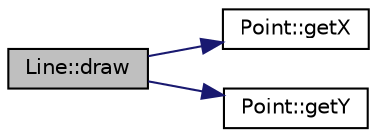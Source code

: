 digraph "Line::draw"
{
  edge [fontname="Helvetica",fontsize="10",labelfontname="Helvetica",labelfontsize="10"];
  node [fontname="Helvetica",fontsize="10",shape=record];
  rankdir="LR";
  Node1 [label="Line::draw",height=0.2,width=0.4,color="black", fillcolor="grey75", style="filled", fontcolor="black"];
  Node1 -> Node2 [color="midnightblue",fontsize="10",style="solid"];
  Node2 [label="Point::getX",height=0.2,width=0.4,color="black", fillcolor="white", style="filled",URL="$class_point.html#acc27466778cc87a662bba40268c4c0c8"];
  Node1 -> Node3 [color="midnightblue",fontsize="10",style="solid"];
  Node3 [label="Point::getY",height=0.2,width=0.4,color="black", fillcolor="white", style="filled",URL="$class_point.html#a3cccbca94719ddde353cce86ce0e2f64"];
}
